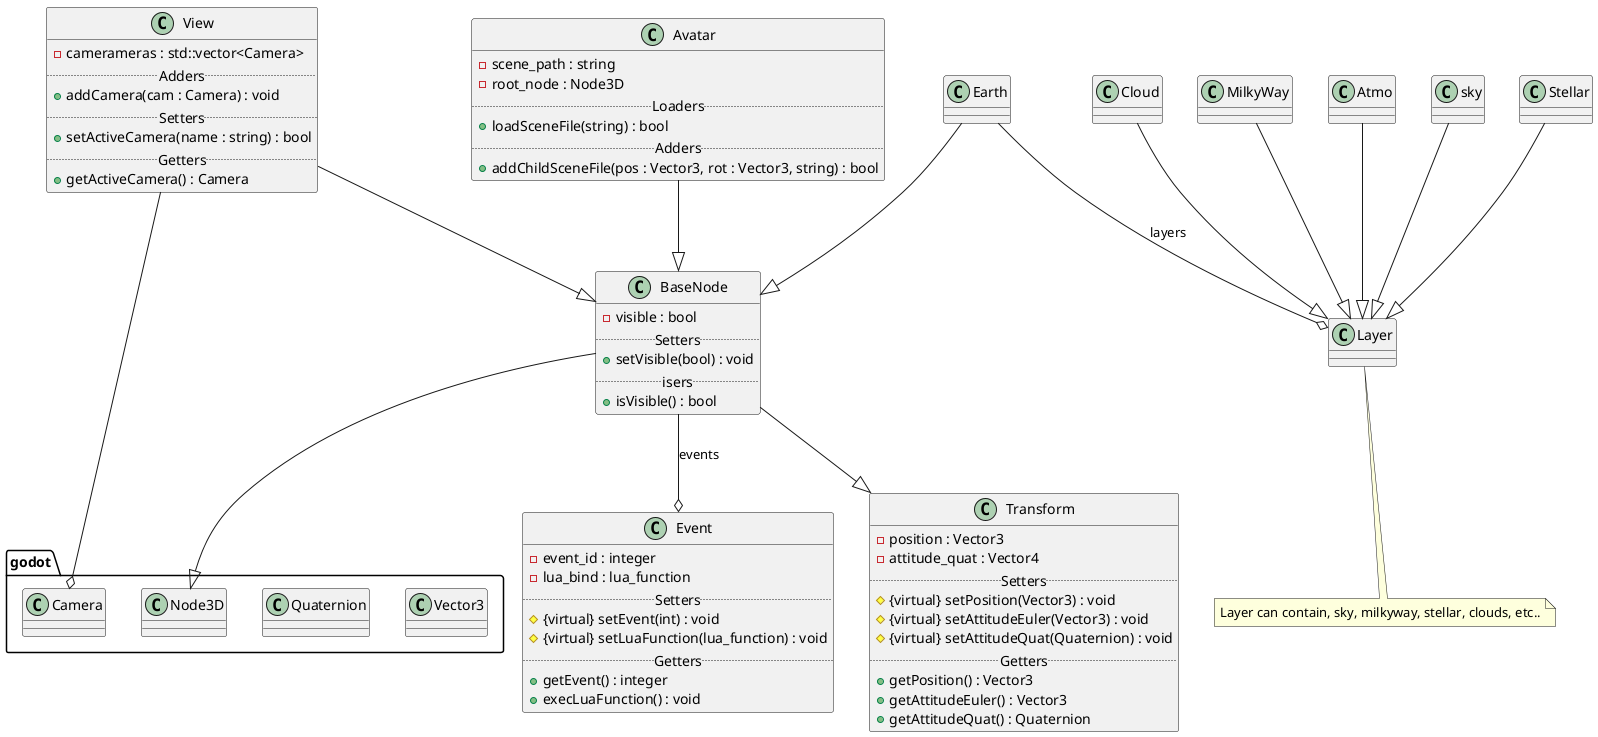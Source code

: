 
@startuml

namespace godot {
    class Vector3
    class Quaternion
    class Node3D
    class Camera
}

class Event {
    - event_id : integer
    - lua_bind : lua_function
    .. Setters ..
    # {virtual} setEvent(int) : void
    # {virtual} setLuaFunction(lua_function) : void
    .. Getters ..
    + getEvent() : integer
    + execLuaFunction() : void
}

class Transform {
    - position : Vector3
    - attitude_quat : Vector4
    .. Setters ..
    # {virtual} setPosition(Vector3) : void
    # {virtual} setAttitudeEuler(Vector3) : void
    # {virtual} setAttitudeQuat(Quaternion) : void
    .. Getters ..
    + getPosition() : Vector3
    + getAttitudeEuler() : Vector3
    + getAttitudeQuat() : Quaternion
}

class BaseNode {
    - visible : bool
    .. Setters ..
    + setVisible(bool) : void
    .. isers ..
    + isVisible() : bool
}

BaseNode --o Event : events
BaseNode --|> Transform
BaseNode --|> Node3D

class View {
    - camerameras : std::vector<Camera>
    .. Adders ..
    + addCamera(cam : Camera) : void
    .. Setters ..
    + setActiveCamera(name : string) : bool
    .. Getters ..
    + getActiveCamera() : Camera
}

View --|> BaseNode
View --o Camera

class Avatar {
    - scene_path : string
    - root_node : Node3D
    .. Loaders ..
    + loadSceneFile(string) : bool
    .. Adders ..
    + addChildSceneFile(pos : Vector3, rot : Vector3, string) : bool
}

Avatar --|> BaseNode

class Layer {

}

note "Layer can contain, sky, milkyway, stellar, clouds, etc.." as note_layer
Layer .. note_layer

Cloud --|> Layer
MilkyWay --|> Layer
Atmo --|> Layer
sky --|> Layer
Stellar --|> Layer

class Earth {

}

Earth --|> BaseNode
Earth --o Layer : layers

@enduml

